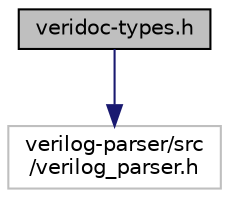 digraph "veridoc-types.h"
{
 // INTERACTIVE_SVG=YES
 // LATEX_PDF_SIZE
  edge [fontname="Helvetica",fontsize="10",labelfontname="Helvetica",labelfontsize="10"];
  node [fontname="Helvetica",fontsize="10",shape=record];
  Node1 [label="veridoc-types.h",height=0.2,width=0.4,color="black", fillcolor="grey75", style="filled", fontcolor="black",tooltip="Contains type definitions used globally by the program."];
  Node1 -> Node2 [color="midnightblue",fontsize="10",style="solid",fontname="Helvetica"];
  Node2 [label="verilog-parser/src\l/verilog_parser.h",height=0.2,width=0.4,color="grey75", fillcolor="white", style="filled",tooltip=" "];
}

